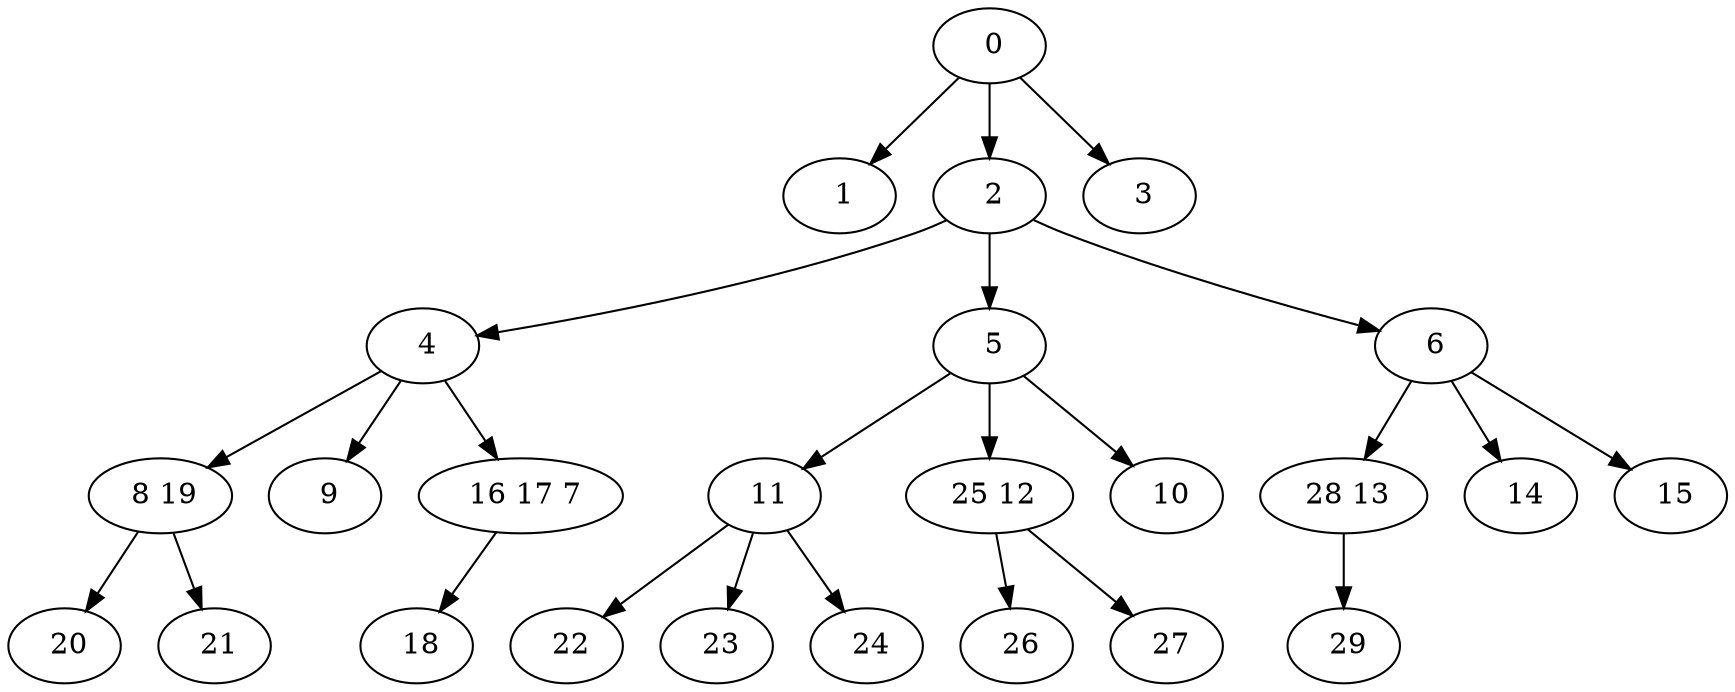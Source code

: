 digraph mytree {
" 0" -> " 1";
" 0" -> " 2";
" 0" -> " 3";
" 1";
" 2" -> " 4";
" 2" -> " 5";
" 2" -> " 6";
" 3";
" 4" -> " 8 19";
" 4" -> " 9";
" 4" -> " 16 17 7";
" 5" -> " 11";
" 5" -> " 25 12";
" 5" -> " 10";
" 28 13" -> " 29";
" 6" -> " 28 13";
" 6" -> " 14";
" 6" -> " 15";
" 8 19" -> " 20";
" 8 19" -> " 21";
" 9";
" 16 17 7" -> " 18";
" 18";
" 11" -> " 22";
" 11" -> " 23";
" 11" -> " 24";
" 25 12" -> " 26";
" 25 12" -> " 27";
" 20";
" 21";
" 22";
" 23";
" 24";
" 26";
" 27";
" 14";
" 15";
" 29";
" 10";
}

